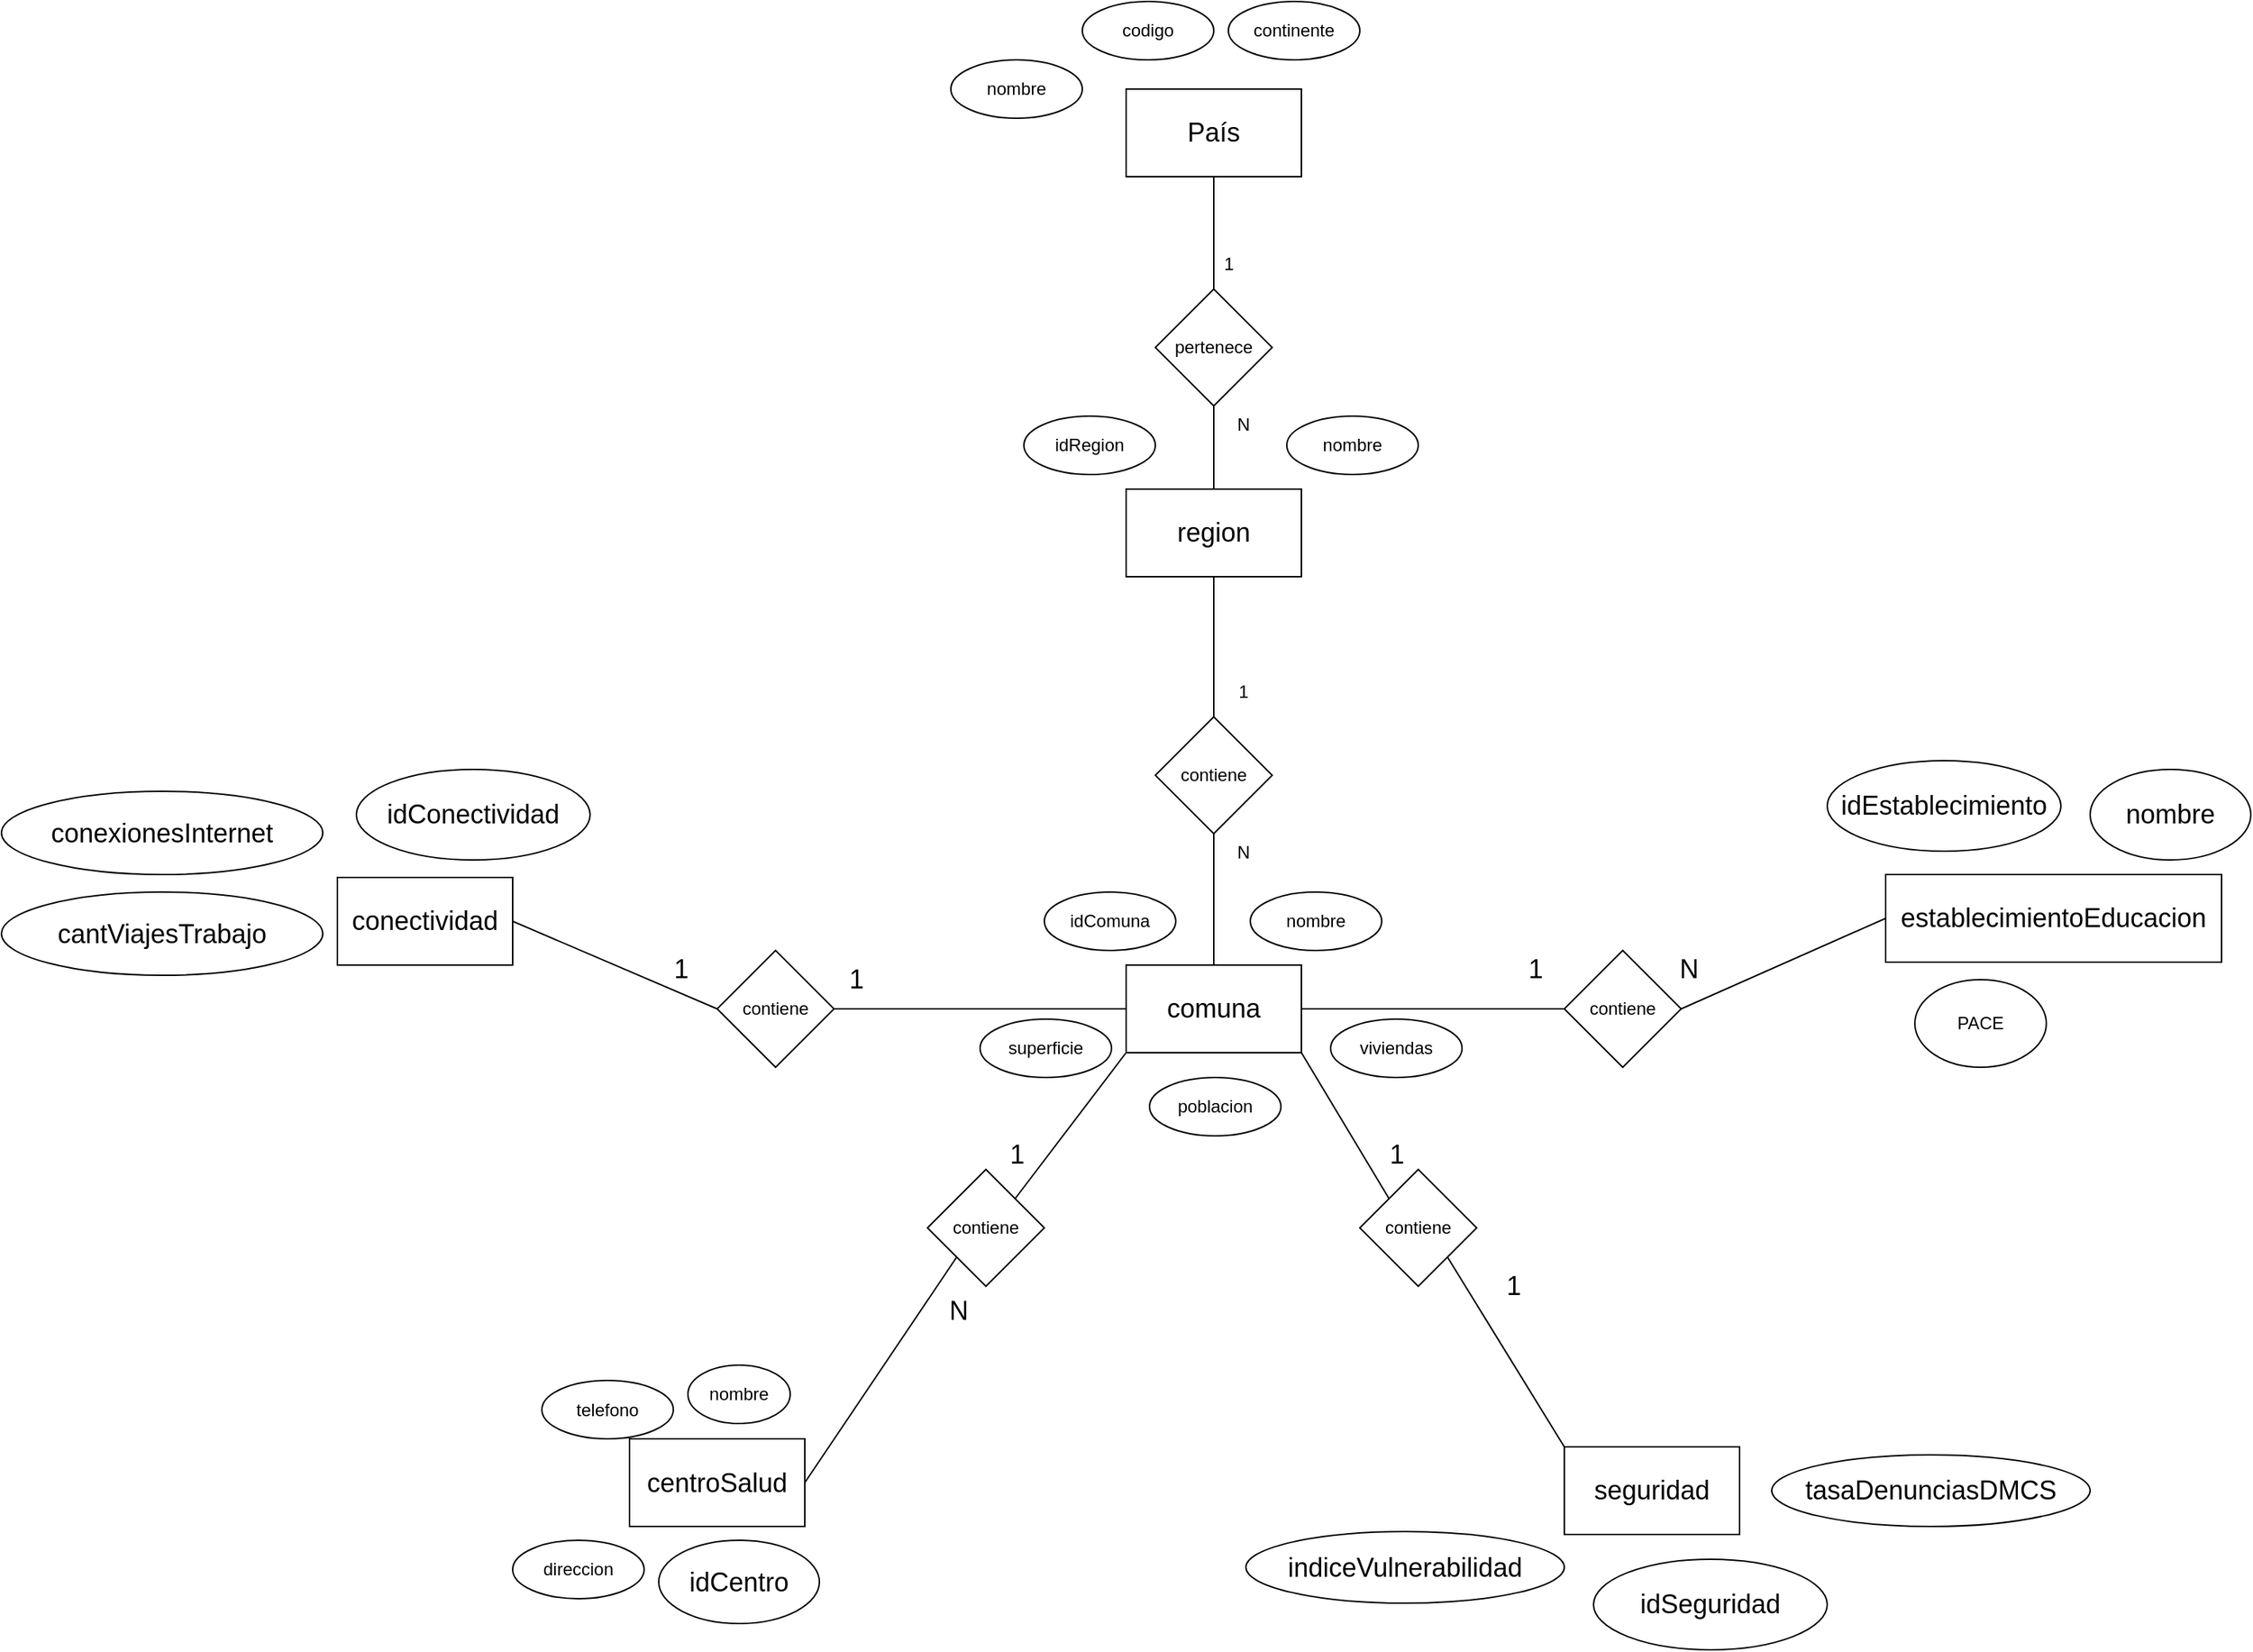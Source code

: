 <mxfile version="21.4.0" type="github">
  <diagram name="Página-1" id="iDYZdwGdaC_di6ByPW9u">
    <mxGraphModel dx="1666" dy="446" grid="1" gridSize="10" guides="1" tooltips="1" connect="1" arrows="1" fold="1" page="1" pageScale="1" pageWidth="827" pageHeight="1169" math="0" shadow="0">
      <root>
        <mxCell id="0" />
        <mxCell id="1" parent="0" />
        <mxCell id="mHae93nvf5jGLBsYEnFw-1" value="&lt;font style=&quot;font-size: 18px;&quot;&gt;País&lt;/font&gt;" style="rounded=0;whiteSpace=wrap;html=1;" parent="1" vertex="1">
          <mxGeometry x="380" y="66" width="120" height="60" as="geometry" />
        </mxCell>
        <mxCell id="mHae93nvf5jGLBsYEnFw-3" value="&lt;font style=&quot;font-size: 18px;&quot;&gt;region&lt;/font&gt;" style="rounded=0;whiteSpace=wrap;html=1;" parent="1" vertex="1">
          <mxGeometry x="380" y="340" width="120" height="60" as="geometry" />
        </mxCell>
        <mxCell id="mHae93nvf5jGLBsYEnFw-4" value="&lt;font style=&quot;font-size: 18px;&quot;&gt;comuna&lt;/font&gt;" style="rounded=0;whiteSpace=wrap;html=1;" parent="1" vertex="1">
          <mxGeometry x="380" y="666" width="120" height="60" as="geometry" />
        </mxCell>
        <mxCell id="mHae93nvf5jGLBsYEnFw-5" value="nombre" style="ellipse;whiteSpace=wrap;html=1;" parent="1" vertex="1">
          <mxGeometry x="260" y="46" width="90" height="40" as="geometry" />
        </mxCell>
        <mxCell id="mHae93nvf5jGLBsYEnFw-6" value="codigo" style="ellipse;whiteSpace=wrap;html=1;" parent="1" vertex="1">
          <mxGeometry x="350" y="6" width="90" height="40" as="geometry" />
        </mxCell>
        <mxCell id="mHae93nvf5jGLBsYEnFw-7" value="continente" style="ellipse;whiteSpace=wrap;html=1;" parent="1" vertex="1">
          <mxGeometry x="450" y="6" width="90" height="40" as="geometry" />
        </mxCell>
        <mxCell id="mHae93nvf5jGLBsYEnFw-9" value="nombre" style="ellipse;whiteSpace=wrap;html=1;" parent="1" vertex="1">
          <mxGeometry x="490" y="290" width="90" height="40" as="geometry" />
        </mxCell>
        <mxCell id="mHae93nvf5jGLBsYEnFw-10" value="idRegion" style="ellipse;whiteSpace=wrap;html=1;" parent="1" vertex="1">
          <mxGeometry x="310" y="290" width="90" height="40" as="geometry" />
        </mxCell>
        <mxCell id="mHae93nvf5jGLBsYEnFw-11" value="nombre" style="ellipse;whiteSpace=wrap;html=1;" parent="1" vertex="1">
          <mxGeometry x="465" y="616" width="90" height="40" as="geometry" />
        </mxCell>
        <mxCell id="mHae93nvf5jGLBsYEnFw-12" value="idComuna" style="ellipse;whiteSpace=wrap;html=1;" parent="1" vertex="1">
          <mxGeometry x="324" y="616" width="90" height="40" as="geometry" />
        </mxCell>
        <mxCell id="mHae93nvf5jGLBsYEnFw-13" value="contiene" style="rhombus;whiteSpace=wrap;html=1;" parent="1" vertex="1">
          <mxGeometry x="400" y="496" width="80" height="80" as="geometry" />
        </mxCell>
        <mxCell id="mHae93nvf5jGLBsYEnFw-14" value="pertenece" style="rhombus;whiteSpace=wrap;html=1;" parent="1" vertex="1">
          <mxGeometry x="400" y="203" width="80" height="80" as="geometry" />
        </mxCell>
        <mxCell id="mHae93nvf5jGLBsYEnFw-15" value="" style="endArrow=none;html=1;rounded=0;entryX=0.5;entryY=1;entryDx=0;entryDy=0;exitX=0.5;exitY=0;exitDx=0;exitDy=0;" parent="1" source="mHae93nvf5jGLBsYEnFw-14" target="mHae93nvf5jGLBsYEnFw-1" edge="1">
          <mxGeometry width="50" height="50" relative="1" as="geometry">
            <mxPoint x="370" y="433" as="sourcePoint" />
            <mxPoint x="420" y="383" as="targetPoint" />
          </mxGeometry>
        </mxCell>
        <mxCell id="mHae93nvf5jGLBsYEnFw-16" value="" style="endArrow=none;html=1;rounded=0;entryX=0.5;entryY=1;entryDx=0;entryDy=0;exitX=0.5;exitY=0;exitDx=0;exitDy=0;" parent="1" source="mHae93nvf5jGLBsYEnFw-3" target="mHae93nvf5jGLBsYEnFw-14" edge="1">
          <mxGeometry width="50" height="50" relative="1" as="geometry">
            <mxPoint x="370" y="366" as="sourcePoint" />
            <mxPoint x="420" y="316" as="targetPoint" />
          </mxGeometry>
        </mxCell>
        <mxCell id="mHae93nvf5jGLBsYEnFw-17" value="" style="endArrow=none;html=1;rounded=0;entryX=0.5;entryY=1;entryDx=0;entryDy=0;exitX=0.5;exitY=0;exitDx=0;exitDy=0;" parent="1" source="mHae93nvf5jGLBsYEnFw-4" target="mHae93nvf5jGLBsYEnFw-13" edge="1">
          <mxGeometry width="50" height="50" relative="1" as="geometry">
            <mxPoint x="370" y="576" as="sourcePoint" />
            <mxPoint x="420" y="526" as="targetPoint" />
          </mxGeometry>
        </mxCell>
        <mxCell id="mHae93nvf5jGLBsYEnFw-18" value="" style="endArrow=none;html=1;rounded=0;entryX=0.5;entryY=1;entryDx=0;entryDy=0;exitX=0.5;exitY=0;exitDx=0;exitDy=0;" parent="1" source="mHae93nvf5jGLBsYEnFw-13" target="mHae93nvf5jGLBsYEnFw-3" edge="1">
          <mxGeometry width="50" height="50" relative="1" as="geometry">
            <mxPoint x="370" y="576" as="sourcePoint" />
            <mxPoint x="420" y="526" as="targetPoint" />
          </mxGeometry>
        </mxCell>
        <mxCell id="mHae93nvf5jGLBsYEnFw-19" value="1" style="text;html=1;align=center;verticalAlign=middle;resizable=0;points=[];autosize=1;strokeColor=none;fillColor=none;" parent="1" vertex="1">
          <mxGeometry x="435" y="171" width="30" height="30" as="geometry" />
        </mxCell>
        <mxCell id="mHae93nvf5jGLBsYEnFw-20" value="N" style="text;html=1;align=center;verticalAlign=middle;resizable=0;points=[];autosize=1;strokeColor=none;fillColor=none;" parent="1" vertex="1">
          <mxGeometry x="445" y="281" width="30" height="30" as="geometry" />
        </mxCell>
        <mxCell id="mHae93nvf5jGLBsYEnFw-21" value="1" style="text;html=1;align=center;verticalAlign=middle;resizable=0;points=[];autosize=1;strokeColor=none;fillColor=none;" parent="1" vertex="1">
          <mxGeometry x="445" y="464" width="30" height="30" as="geometry" />
        </mxCell>
        <mxCell id="mHae93nvf5jGLBsYEnFw-22" value="N" style="text;html=1;align=center;verticalAlign=middle;resizable=0;points=[];autosize=1;strokeColor=none;fillColor=none;" parent="1" vertex="1">
          <mxGeometry x="445" y="574" width="30" height="30" as="geometry" />
        </mxCell>
        <mxCell id="mHae93nvf5jGLBsYEnFw-23" value="poblacion" style="ellipse;whiteSpace=wrap;html=1;" parent="1" vertex="1">
          <mxGeometry x="396" y="743" width="90" height="40" as="geometry" />
        </mxCell>
        <mxCell id="mHae93nvf5jGLBsYEnFw-26" value="&lt;span style=&quot;font-size: 18px;&quot;&gt;establecimientoEducacion&lt;/span&gt;" style="rounded=0;whiteSpace=wrap;html=1;" parent="1" vertex="1">
          <mxGeometry x="900" y="604" width="230" height="60" as="geometry" />
        </mxCell>
        <mxCell id="mHae93nvf5jGLBsYEnFw-27" value="&lt;font style=&quot;font-size: 18px;&quot;&gt;seguridad&lt;/font&gt;" style="rounded=0;whiteSpace=wrap;html=1;" parent="1" vertex="1">
          <mxGeometry x="680" y="996" width="120" height="60" as="geometry" />
        </mxCell>
        <mxCell id="mHae93nvf5jGLBsYEnFw-28" value="&lt;span style=&quot;font-size: 18px;&quot;&gt;centroSalud&lt;/span&gt;" style="rounded=0;whiteSpace=wrap;html=1;" parent="1" vertex="1">
          <mxGeometry x="40" y="990.5" width="120" height="60" as="geometry" />
        </mxCell>
        <mxCell id="mHae93nvf5jGLBsYEnFw-29" value="&lt;font style=&quot;font-size: 18px;&quot;&gt;conectividad&lt;/font&gt;" style="rounded=0;whiteSpace=wrap;html=1;" parent="1" vertex="1">
          <mxGeometry x="-160" y="606" width="120" height="60" as="geometry" />
        </mxCell>
        <mxCell id="CeG8eldJHduytHwsFHsx-2" value="contiene" style="rhombus;whiteSpace=wrap;html=1;" parent="1" vertex="1">
          <mxGeometry x="100" y="656" width="80" height="80" as="geometry" />
        </mxCell>
        <mxCell id="CeG8eldJHduytHwsFHsx-3" value="contiene" style="rhombus;whiteSpace=wrap;html=1;" parent="1" vertex="1">
          <mxGeometry x="680" y="656" width="80" height="80" as="geometry" />
        </mxCell>
        <mxCell id="CeG8eldJHduytHwsFHsx-4" value="contiene" style="rhombus;whiteSpace=wrap;html=1;" parent="1" vertex="1">
          <mxGeometry x="244" y="806" width="80" height="80" as="geometry" />
        </mxCell>
        <mxCell id="CeG8eldJHduytHwsFHsx-5" value="contiene" style="rhombus;whiteSpace=wrap;html=1;" parent="1" vertex="1">
          <mxGeometry x="540" y="806" width="80" height="80" as="geometry" />
        </mxCell>
        <mxCell id="CeG8eldJHduytHwsFHsx-13" value="&lt;span style=&quot;font-size: 18px;&quot;&gt;tasaDenunciasDMCS&lt;/span&gt;" style="ellipse;whiteSpace=wrap;html=1;" parent="1" vertex="1">
          <mxGeometry x="822" y="1001.5" width="218" height="49" as="geometry" />
        </mxCell>
        <mxCell id="CeG8eldJHduytHwsFHsx-16" value="&lt;span style=&quot;font-size: 18px;&quot;&gt;conexionesInternet&lt;/span&gt;" style="ellipse;whiteSpace=wrap;html=1;" parent="1" vertex="1">
          <mxGeometry x="-390" y="547" width="220" height="57" as="geometry" />
        </mxCell>
        <mxCell id="CeG8eldJHduytHwsFHsx-20" value="&lt;span style=&quot;font-size: 18px;&quot;&gt;nombre&lt;/span&gt;" style="ellipse;whiteSpace=wrap;html=1;" parent="1" vertex="1">
          <mxGeometry x="1040" y="532" width="110" height="62" as="geometry" />
        </mxCell>
        <mxCell id="CeG8eldJHduytHwsFHsx-21" value="PACE" style="ellipse;whiteSpace=wrap;html=1;" parent="1" vertex="1">
          <mxGeometry x="920" y="676" width="90" height="60" as="geometry" />
        </mxCell>
        <mxCell id="xy5V9tSXiaHrxS7yJpzJ-5" value="" style="endArrow=none;html=1;rounded=0;exitX=1;exitY=0.5;exitDx=0;exitDy=0;entryX=0;entryY=0.5;entryDx=0;entryDy=0;" parent="1" source="mHae93nvf5jGLBsYEnFw-4" target="CeG8eldJHduytHwsFHsx-3" edge="1">
          <mxGeometry width="50" height="50" relative="1" as="geometry">
            <mxPoint x="560" y="726" as="sourcePoint" />
            <mxPoint x="610" y="676" as="targetPoint" />
          </mxGeometry>
        </mxCell>
        <mxCell id="xy5V9tSXiaHrxS7yJpzJ-6" value="" style="endArrow=none;html=1;rounded=0;exitX=1;exitY=0.5;exitDx=0;exitDy=0;entryX=0;entryY=0.5;entryDx=0;entryDy=0;" parent="1" source="CeG8eldJHduytHwsFHsx-3" target="mHae93nvf5jGLBsYEnFw-26" edge="1">
          <mxGeometry width="50" height="50" relative="1" as="geometry">
            <mxPoint x="560" y="726" as="sourcePoint" />
            <mxPoint x="610" y="676" as="targetPoint" />
          </mxGeometry>
        </mxCell>
        <mxCell id="xy5V9tSXiaHrxS7yJpzJ-9" value="&lt;font style=&quot;font-size: 18px;&quot;&gt;1&lt;/font&gt;" style="text;html=1;align=center;verticalAlign=middle;resizable=0;points=[];autosize=1;strokeColor=none;fillColor=none;" parent="1" vertex="1">
          <mxGeometry x="645" y="649" width="30" height="40" as="geometry" />
        </mxCell>
        <mxCell id="xy5V9tSXiaHrxS7yJpzJ-10" value="&lt;font style=&quot;font-size: 18px;&quot;&gt;N&lt;/font&gt;" style="text;html=1;align=center;verticalAlign=middle;resizable=0;points=[];autosize=1;strokeColor=none;fillColor=none;" parent="1" vertex="1">
          <mxGeometry x="745" y="649" width="40" height="40" as="geometry" />
        </mxCell>
        <mxCell id="xy5V9tSXiaHrxS7yJpzJ-11" value="" style="endArrow=none;html=1;rounded=0;entryX=1;entryY=1;entryDx=0;entryDy=0;exitX=0;exitY=0;exitDx=0;exitDy=0;" parent="1" source="CeG8eldJHduytHwsFHsx-5" target="mHae93nvf5jGLBsYEnFw-4" edge="1">
          <mxGeometry width="50" height="50" relative="1" as="geometry">
            <mxPoint x="560" y="976" as="sourcePoint" />
            <mxPoint x="610" y="926" as="targetPoint" />
          </mxGeometry>
        </mxCell>
        <mxCell id="xy5V9tSXiaHrxS7yJpzJ-12" value="" style="endArrow=none;html=1;rounded=0;entryX=1;entryY=1;entryDx=0;entryDy=0;exitX=0;exitY=0;exitDx=0;exitDy=0;" parent="1" source="mHae93nvf5jGLBsYEnFw-27" target="CeG8eldJHduytHwsFHsx-5" edge="1">
          <mxGeometry width="50" height="50" relative="1" as="geometry">
            <mxPoint x="560" y="976" as="sourcePoint" />
            <mxPoint x="610" y="926" as="targetPoint" />
          </mxGeometry>
        </mxCell>
        <mxCell id="xy5V9tSXiaHrxS7yJpzJ-13" value="&lt;font style=&quot;font-size: 18px;&quot;&gt;1&lt;/font&gt;" style="text;html=1;align=center;verticalAlign=middle;resizable=0;points=[];autosize=1;strokeColor=none;fillColor=none;" parent="1" vertex="1">
          <mxGeometry x="550" y="776" width="30" height="40" as="geometry" />
        </mxCell>
        <mxCell id="xy5V9tSXiaHrxS7yJpzJ-14" value="&lt;font style=&quot;font-size: 18px;&quot;&gt;1&lt;/font&gt;" style="text;html=1;align=center;verticalAlign=middle;resizable=0;points=[];autosize=1;strokeColor=none;fillColor=none;" parent="1" vertex="1">
          <mxGeometry x="630" y="866" width="30" height="40" as="geometry" />
        </mxCell>
        <mxCell id="xy5V9tSXiaHrxS7yJpzJ-15" value="" style="endArrow=none;html=1;rounded=0;entryX=0;entryY=1;entryDx=0;entryDy=0;exitX=1;exitY=0;exitDx=0;exitDy=0;" parent="1" source="CeG8eldJHduytHwsFHsx-4" target="mHae93nvf5jGLBsYEnFw-4" edge="1">
          <mxGeometry width="50" height="50" relative="1" as="geometry">
            <mxPoint x="290" y="886" as="sourcePoint" />
            <mxPoint x="340" y="836" as="targetPoint" />
          </mxGeometry>
        </mxCell>
        <mxCell id="xy5V9tSXiaHrxS7yJpzJ-16" value="" style="endArrow=none;html=1;rounded=0;exitX=1;exitY=0.5;exitDx=0;exitDy=0;entryX=0;entryY=1;entryDx=0;entryDy=0;" parent="1" source="mHae93nvf5jGLBsYEnFw-28" target="CeG8eldJHduytHwsFHsx-4" edge="1">
          <mxGeometry width="50" height="50" relative="1" as="geometry">
            <mxPoint x="290" y="886" as="sourcePoint" />
            <mxPoint x="340" y="836" as="targetPoint" />
          </mxGeometry>
        </mxCell>
        <mxCell id="xy5V9tSXiaHrxS7yJpzJ-17" value="&lt;font style=&quot;font-size: 18px;&quot;&gt;1&lt;/font&gt;" style="text;html=1;align=center;verticalAlign=middle;resizable=0;points=[];autosize=1;strokeColor=none;fillColor=none;" parent="1" vertex="1">
          <mxGeometry x="290" y="776" width="30" height="40" as="geometry" />
        </mxCell>
        <mxCell id="xy5V9tSXiaHrxS7yJpzJ-18" value="&lt;font style=&quot;font-size: 18px;&quot;&gt;N&lt;/font&gt;" style="text;html=1;align=center;verticalAlign=middle;resizable=0;points=[];autosize=1;strokeColor=none;fillColor=none;" parent="1" vertex="1">
          <mxGeometry x="245" y="883" width="40" height="40" as="geometry" />
        </mxCell>
        <mxCell id="xy5V9tSXiaHrxS7yJpzJ-19" value="" style="endArrow=none;html=1;rounded=0;entryX=0;entryY=0.5;entryDx=0;entryDy=0;exitX=1;exitY=0.5;exitDx=0;exitDy=0;" parent="1" source="mHae93nvf5jGLBsYEnFw-29" target="CeG8eldJHduytHwsFHsx-2" edge="1">
          <mxGeometry width="50" height="50" relative="1" as="geometry">
            <mxPoint x="170" y="806" as="sourcePoint" />
            <mxPoint x="220" y="756" as="targetPoint" />
          </mxGeometry>
        </mxCell>
        <mxCell id="xy5V9tSXiaHrxS7yJpzJ-20" value="" style="endArrow=none;html=1;rounded=0;entryX=0;entryY=0.5;entryDx=0;entryDy=0;exitX=1;exitY=0.5;exitDx=0;exitDy=0;" parent="1" source="CeG8eldJHduytHwsFHsx-2" target="mHae93nvf5jGLBsYEnFw-4" edge="1">
          <mxGeometry width="50" height="50" relative="1" as="geometry">
            <mxPoint x="170" y="806" as="sourcePoint" />
            <mxPoint x="220" y="756" as="targetPoint" />
          </mxGeometry>
        </mxCell>
        <mxCell id="xy5V9tSXiaHrxS7yJpzJ-21" value="&lt;font style=&quot;font-size: 18px;&quot;&gt;1&lt;/font&gt;" style="text;html=1;align=center;verticalAlign=middle;resizable=0;points=[];autosize=1;strokeColor=none;fillColor=none;" parent="1" vertex="1">
          <mxGeometry x="180" y="656" width="30" height="40" as="geometry" />
        </mxCell>
        <mxCell id="xy5V9tSXiaHrxS7yJpzJ-22" value="&lt;font style=&quot;font-size: 18px;&quot;&gt;1&lt;/font&gt;" style="text;html=1;align=center;verticalAlign=middle;resizable=0;points=[];autosize=1;strokeColor=none;fillColor=none;" parent="1" vertex="1">
          <mxGeometry x="60" y="649" width="30" height="40" as="geometry" />
        </mxCell>
        <mxCell id="xy5V9tSXiaHrxS7yJpzJ-28" value="&lt;span style=&quot;font-size: 18px;&quot;&gt;cantViajesTrabajo&lt;/span&gt;" style="ellipse;whiteSpace=wrap;html=1;" parent="1" vertex="1">
          <mxGeometry x="-390" y="616" width="220" height="57" as="geometry" />
        </mxCell>
        <mxCell id="xy5V9tSXiaHrxS7yJpzJ-30" value="&lt;span style=&quot;font-size: 18px;&quot;&gt;idConectividad&lt;/span&gt;" style="ellipse;whiteSpace=wrap;html=1;" parent="1" vertex="1">
          <mxGeometry x="-147" y="532" width="160" height="62" as="geometry" />
        </mxCell>
        <mxCell id="xy5V9tSXiaHrxS7yJpzJ-31" value="&lt;span style=&quot;font-size: 18px;&quot;&gt;idCentro&lt;/span&gt;" style="ellipse;whiteSpace=wrap;html=1;" parent="1" vertex="1">
          <mxGeometry x="60" y="1060" width="110" height="57" as="geometry" />
        </mxCell>
        <mxCell id="xy5V9tSXiaHrxS7yJpzJ-32" value="&lt;span style=&quot;font-size: 18px;&quot;&gt;idSeguridad&lt;/span&gt;" style="ellipse;whiteSpace=wrap;html=1;" parent="1" vertex="1">
          <mxGeometry x="700" y="1073" width="160" height="62" as="geometry" />
        </mxCell>
        <mxCell id="xy5V9tSXiaHrxS7yJpzJ-33" value="&lt;span style=&quot;font-size: 18px;&quot;&gt;idEstablecimiento&lt;/span&gt;" style="ellipse;whiteSpace=wrap;html=1;" parent="1" vertex="1">
          <mxGeometry x="860" y="526" width="160" height="62" as="geometry" />
        </mxCell>
        <mxCell id="xy5V9tSXiaHrxS7yJpzJ-34" value="viviendas" style="ellipse;whiteSpace=wrap;html=1;" parent="1" vertex="1">
          <mxGeometry x="520" y="703" width="90" height="40" as="geometry" />
        </mxCell>
        <mxCell id="xy5V9tSXiaHrxS7yJpzJ-35" value="superficie" style="ellipse;whiteSpace=wrap;html=1;" parent="1" vertex="1">
          <mxGeometry x="280" y="703" width="90" height="40" as="geometry" />
        </mxCell>
        <mxCell id="2JUj829IMvb7YQwTY2jj-2" value="&lt;span style=&quot;font-size: 18px;&quot;&gt;indiceVulnerabilidad&lt;/span&gt;" style="ellipse;whiteSpace=wrap;html=1;" vertex="1" parent="1">
          <mxGeometry x="462" y="1054" width="218" height="49" as="geometry" />
        </mxCell>
        <mxCell id="2JUj829IMvb7YQwTY2jj-5" value="nombre" style="ellipse;whiteSpace=wrap;html=1;" vertex="1" parent="1">
          <mxGeometry x="80" y="940" width="70" height="40" as="geometry" />
        </mxCell>
        <mxCell id="2JUj829IMvb7YQwTY2jj-6" value="telefono" style="ellipse;whiteSpace=wrap;html=1;" vertex="1" parent="1">
          <mxGeometry x="-20" y="950.5" width="90" height="40" as="geometry" />
        </mxCell>
        <mxCell id="2JUj829IMvb7YQwTY2jj-7" value="direccion" style="ellipse;whiteSpace=wrap;html=1;" vertex="1" parent="1">
          <mxGeometry x="-40" y="1060" width="90" height="40" as="geometry" />
        </mxCell>
      </root>
    </mxGraphModel>
  </diagram>
</mxfile>
